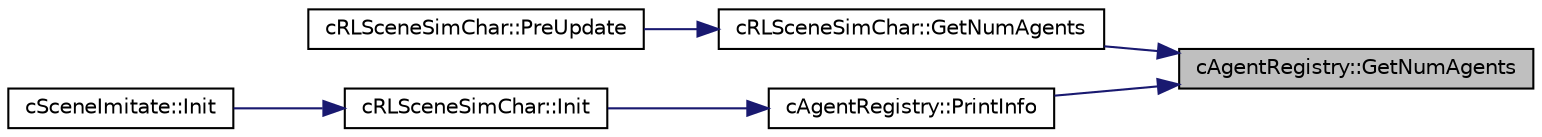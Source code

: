 digraph "cAgentRegistry::GetNumAgents"
{
 // LATEX_PDF_SIZE
  edge [fontname="Helvetica",fontsize="10",labelfontname="Helvetica",labelfontsize="10"];
  node [fontname="Helvetica",fontsize="10",shape=record];
  rankdir="RL";
  Node1 [label="cAgentRegistry::GetNumAgents",height=0.2,width=0.4,color="black", fillcolor="grey75", style="filled", fontcolor="black",tooltip=" "];
  Node1 -> Node2 [dir="back",color="midnightblue",fontsize="10",style="solid",fontname="Helvetica"];
  Node2 [label="cRLSceneSimChar::GetNumAgents",height=0.2,width=0.4,color="black", fillcolor="white", style="filled",URL="$classc_r_l_scene_sim_char.html#ae2329e729dd229d17ba9e3048f8d59fd",tooltip=" "];
  Node2 -> Node3 [dir="back",color="midnightblue",fontsize="10",style="solid",fontname="Helvetica"];
  Node3 [label="cRLSceneSimChar::PreUpdate",height=0.2,width=0.4,color="black", fillcolor="white", style="filled",URL="$classc_r_l_scene_sim_char.html#a3aa81eed7ca326abf31303d929487590",tooltip=" "];
  Node1 -> Node4 [dir="back",color="midnightblue",fontsize="10",style="solid",fontname="Helvetica"];
  Node4 [label="cAgentRegistry::PrintInfo",height=0.2,width=0.4,color="black", fillcolor="white", style="filled",URL="$classc_agent_registry.html#a13ccaf0dd47e9ae1a2814b40cf9f59b1",tooltip=" "];
  Node4 -> Node5 [dir="back",color="midnightblue",fontsize="10",style="solid",fontname="Helvetica"];
  Node5 [label="cRLSceneSimChar::Init",height=0.2,width=0.4,color="black", fillcolor="white", style="filled",URL="$classc_r_l_scene_sim_char.html#a646cd06bc9b8615ba0414c01dcc846eb",tooltip=" "];
  Node5 -> Node6 [dir="back",color="midnightblue",fontsize="10",style="solid",fontname="Helvetica"];
  Node6 [label="cSceneImitate::Init",height=0.2,width=0.4,color="black", fillcolor="white", style="filled",URL="$classc_scene_imitate.html#a076f408d116f74ebd723c8b8e193c374",tooltip=" "];
}
